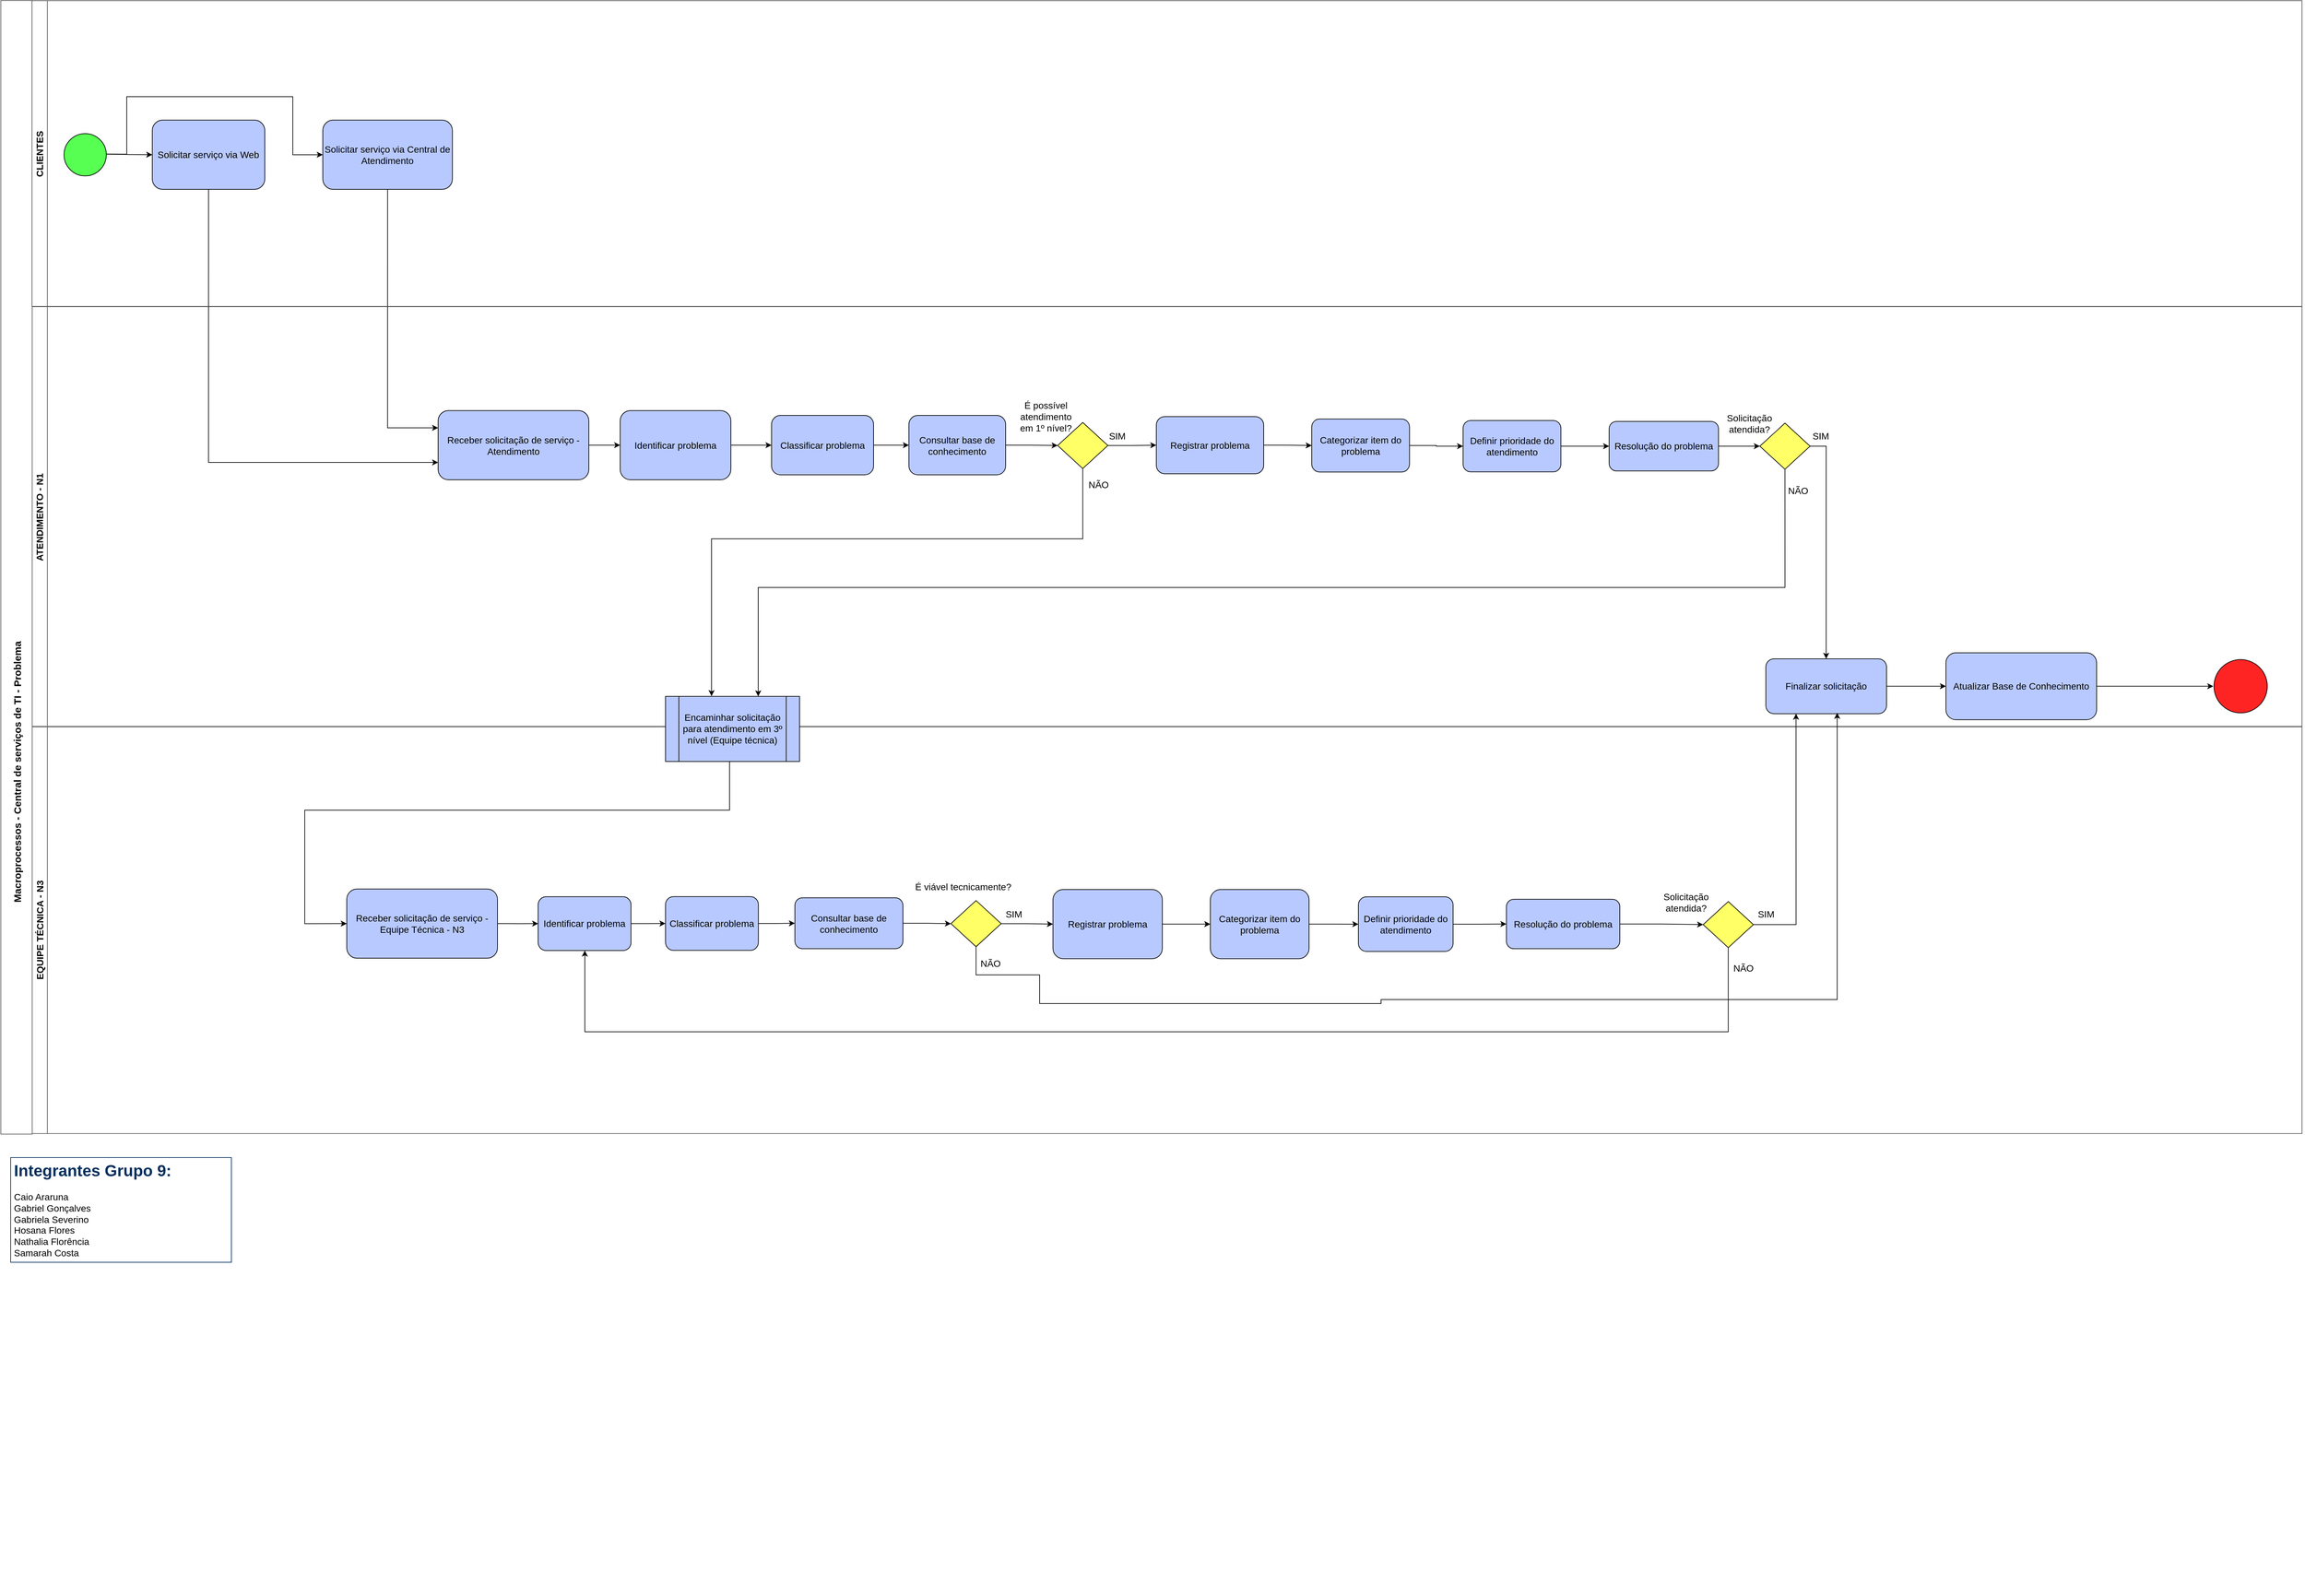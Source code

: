 <mxfile version="19.0.3" type="device"><diagram name="Página-1" id="bpvRA7cdBOYFnKxdJfXn"><mxGraphModel dx="6987" dy="6887" grid="0" gridSize="10" guides="1" tooltips="1" connect="1" arrows="1" fold="1" page="0" pageScale="1" pageWidth="1169" pageHeight="827" background="none" math="0" shadow="0"><root><mxCell id="0"/><mxCell id="1" parent="0"/><mxCell id="mzzRvZRVonjEgkVcyPZT-85" value="" style="group" parent="1" vertex="1" connectable="0"><mxGeometry x="-863" y="-2830" width="3407" height="2287" as="geometry"/></mxCell><mxCell id="tCdmHBLCtuYw4xvbm4xi-3" value="&lt;font style=&quot;font-size: 14px;&quot;&gt;ATENDIMENTO - N1&lt;br&gt;&lt;/font&gt;" style="swimlane;horizontal=0;whiteSpace=wrap;html=1;startSize=23;movable=1;resizable=1;rotatable=1;deletable=1;editable=1;locked=0;connectable=1;strokeColor=#5E5A5A;fillColor=none;" parent="mzzRvZRVonjEgkVcyPZT-85" vertex="1"><mxGeometry y="355" width="3404" height="630.06" as="geometry"/></mxCell><mxCell id="mzzRvZRVonjEgkVcyPZT-126" value="" style="edgeStyle=orthogonalEdgeStyle;rounded=0;orthogonalLoop=1;jettySize=auto;html=1;" parent="tCdmHBLCtuYw4xvbm4xi-3" source="tCdmHBLCtuYw4xvbm4xi-13" target="mzzRvZRVonjEgkVcyPZT-125" edge="1"><mxGeometry relative="1" as="geometry"/></mxCell><mxCell id="tCdmHBLCtuYw4xvbm4xi-13" value="&lt;font style=&quot;font-size: 14px;&quot;&gt;Receber solicitação de serviço - Atendimento&lt;/font&gt;" style="rounded=1;whiteSpace=wrap;html=1;fillColor=#b8c9ff;" parent="tCdmHBLCtuYw4xvbm4xi-3" vertex="1"><mxGeometry x="609.002" y="155.696" width="225.995" height="103.797" as="geometry"/></mxCell><mxCell id="mzzRvZRVonjEgkVcyPZT-153" style="edgeStyle=orthogonalEdgeStyle;rounded=0;orthogonalLoop=1;jettySize=auto;html=1;entryX=0;entryY=0.5;entryDx=0;entryDy=0;" parent="tCdmHBLCtuYw4xvbm4xi-3" source="tCdmHBLCtuYw4xvbm4xi-18" target="mzzRvZRVonjEgkVcyPZT-93" edge="1"><mxGeometry relative="1" as="geometry"/></mxCell><mxCell id="tCdmHBLCtuYw4xvbm4xi-18" value="&lt;font style=&quot;font-size: 14px;&quot;&gt;Registrar problema&lt;/font&gt;" style="rounded=1;whiteSpace=wrap;html=1;fillColor=#b8c9ff;" parent="tCdmHBLCtuYw4xvbm4xi-3" vertex="1"><mxGeometry x="1686" y="164.69" width="161" height="85.8" as="geometry"/></mxCell><mxCell id="2quCGfdPIfxhb6fj32A2-15" value="" style="edgeStyle=orthogonalEdgeStyle;rounded=0;orthogonalLoop=1;jettySize=auto;html=1;" parent="tCdmHBLCtuYw4xvbm4xi-3" source="tCdmHBLCtuYw4xvbm4xi-26" target="mzzRvZRVonjEgkVcyPZT-110" edge="1"><mxGeometry relative="1" as="geometry"/></mxCell><mxCell id="tCdmHBLCtuYw4xvbm4xi-26" value="&lt;span style=&quot;font-size: 14px;&quot;&gt;Resolução do problema&lt;/span&gt;" style="rounded=1;whiteSpace=wrap;html=1;fillColor=#b8c9ff;" parent="tCdmHBLCtuYw4xvbm4xi-3" vertex="1"><mxGeometry x="2365" y="172" width="164" height="74.26" as="geometry"/></mxCell><mxCell id="mzzRvZRVonjEgkVcyPZT-110" value="" style="rhombus;whiteSpace=wrap;html=1;fillColor=#FFFF66;" parent="tCdmHBLCtuYw4xvbm4xi-3" vertex="1"><mxGeometry x="2591.001" y="174.533" width="75.332" height="69.198" as="geometry"/></mxCell><mxCell id="mzzRvZRVonjEgkVcyPZT-114" value="&lt;font style=&quot;font-size: 14px;&quot;&gt;SIM&lt;/font&gt;" style="text;html=1;align=center;verticalAlign=middle;resizable=0;points=[];autosize=1;strokeColor=none;fillColor=none;" parent="tCdmHBLCtuYw4xvbm4xi-3" vertex="1"><mxGeometry x="2660.003" y="179.003" width="43" height="29" as="geometry"/></mxCell><mxCell id="2quCGfdPIfxhb6fj32A2-7" value="" style="edgeStyle=orthogonalEdgeStyle;rounded=0;orthogonalLoop=1;jettySize=auto;html=1;" parent="tCdmHBLCtuYw4xvbm4xi-3" source="mzzRvZRVonjEgkVcyPZT-125" target="2quCGfdPIfxhb6fj32A2-1" edge="1"><mxGeometry relative="1" as="geometry"/></mxCell><mxCell id="mzzRvZRVonjEgkVcyPZT-125" value="&lt;span style=&quot;font-size: 14px;&quot;&gt;Identificar problema&lt;/span&gt;" style="rounded=1;whiteSpace=wrap;html=1;fillColor=#b8c9ff;" parent="tCdmHBLCtuYw4xvbm4xi-3" vertex="1"><mxGeometry x="882" y="155.7" width="166" height="103.8" as="geometry"/></mxCell><mxCell id="2quCGfdPIfxhb6fj32A2-14" value="" style="edgeStyle=orthogonalEdgeStyle;rounded=0;orthogonalLoop=1;jettySize=auto;html=1;" parent="tCdmHBLCtuYw4xvbm4xi-3" source="mzzRvZRVonjEgkVcyPZT-134" target="tCdmHBLCtuYw4xvbm4xi-26" edge="1"><mxGeometry relative="1" as="geometry"/></mxCell><mxCell id="mzzRvZRVonjEgkVcyPZT-134" value="&lt;span style=&quot;font-size: 14px;&quot;&gt;Definir prioridade do atendimento&lt;/span&gt;" style="rounded=1;whiteSpace=wrap;html=1;fillColor=#b8c9ff;" parent="tCdmHBLCtuYw4xvbm4xi-3" vertex="1"><mxGeometry x="2146" y="170.63" width="146.66" height="77" as="geometry"/></mxCell><mxCell id="mzzRvZRVonjEgkVcyPZT-154" style="edgeStyle=orthogonalEdgeStyle;rounded=0;orthogonalLoop=1;jettySize=auto;html=1;" parent="tCdmHBLCtuYw4xvbm4xi-3" source="mzzRvZRVonjEgkVcyPZT-93" target="mzzRvZRVonjEgkVcyPZT-134" edge="1"><mxGeometry relative="1" as="geometry"/></mxCell><mxCell id="mzzRvZRVonjEgkVcyPZT-93" value="&lt;font style=&quot;font-size: 14px;&quot;&gt;Categorizar item do problema&lt;/font&gt;" style="rounded=1;whiteSpace=wrap;html=1;fillColor=#b8c9ff;" parent="tCdmHBLCtuYw4xvbm4xi-3" vertex="1"><mxGeometry x="1919" y="168.43" width="146.66" height="79.4" as="geometry"/></mxCell><mxCell id="mzzRvZRVonjEgkVcyPZT-115" value="&lt;font style=&quot;font-size: 14px;&quot;&gt;NÃO&lt;/font&gt;" style="text;html=1;align=center;verticalAlign=middle;resizable=0;points=[];autosize=1;strokeColor=none;fillColor=none;" parent="tCdmHBLCtuYw4xvbm4xi-3" vertex="1"><mxGeometry x="2623.997" y="261.001" width="48" height="29" as="geometry"/></mxCell><mxCell id="2quCGfdPIfxhb6fj32A2-10" value="" style="edgeStyle=orthogonalEdgeStyle;rounded=0;orthogonalLoop=1;jettySize=auto;html=1;" parent="tCdmHBLCtuYw4xvbm4xi-3" source="mzzRvZRVonjEgkVcyPZT-198" target="2quCGfdPIfxhb6fj32A2-9" edge="1"><mxGeometry relative="1" as="geometry"/></mxCell><mxCell id="mzzRvZRVonjEgkVcyPZT-198" value="&lt;font style=&quot;font-size: 14px;&quot;&gt;Consultar base de conhecimento&lt;/font&gt;" style="rounded=1;whiteSpace=wrap;html=1;fillColor=#b8c9ff;" parent="tCdmHBLCtuYw4xvbm4xi-3" vertex="1"><mxGeometry x="1315" y="163.06" width="145" height="89.06" as="geometry"/></mxCell><mxCell id="2quCGfdPIfxhb6fj32A2-8" value="" style="edgeStyle=orthogonalEdgeStyle;rounded=0;orthogonalLoop=1;jettySize=auto;html=1;" parent="tCdmHBLCtuYw4xvbm4xi-3" source="2quCGfdPIfxhb6fj32A2-1" target="mzzRvZRVonjEgkVcyPZT-198" edge="1"><mxGeometry relative="1" as="geometry"/></mxCell><mxCell id="2quCGfdPIfxhb6fj32A2-1" value="&lt;font style=&quot;font-size: 14px;&quot;&gt;Classificar problema&lt;/font&gt;" style="rounded=1;whiteSpace=wrap;html=1;fillColor=#b8c9ff;" parent="tCdmHBLCtuYw4xvbm4xi-3" vertex="1"><mxGeometry x="1109" y="163.06" width="153" height="89.06" as="geometry"/></mxCell><mxCell id="2quCGfdPIfxhb6fj32A2-13" value="" style="edgeStyle=orthogonalEdgeStyle;rounded=0;orthogonalLoop=1;jettySize=auto;html=1;" parent="tCdmHBLCtuYw4xvbm4xi-3" source="2quCGfdPIfxhb6fj32A2-9" target="tCdmHBLCtuYw4xvbm4xi-18" edge="1"><mxGeometry relative="1" as="geometry"/></mxCell><mxCell id="2quCGfdPIfxhb6fj32A2-9" value="" style="rhombus;whiteSpace=wrap;html=1;fillColor=#FFFF66;" parent="tCdmHBLCtuYw4xvbm4xi-3" vertex="1"><mxGeometry x="1538.001" y="173.533" width="75.332" height="69.198" as="geometry"/></mxCell><mxCell id="2quCGfdPIfxhb6fj32A2-11" value="&lt;font style=&quot;font-size: 14px;&quot;&gt;É possível&lt;br&gt;atendimento&lt;br&gt;em 1º nível?&lt;br&gt;&lt;/font&gt;" style="text;html=1;align=center;verticalAlign=middle;resizable=0;points=[];autosize=1;strokeColor=none;fillColor=none;" parent="tCdmHBLCtuYw4xvbm4xi-3" vertex="1"><mxGeometry x="1472.001" y="134.004" width="96" height="62" as="geometry"/></mxCell><mxCell id="2quCGfdPIfxhb6fj32A2-17" value="&lt;font style=&quot;font-size: 14px;&quot;&gt;SIM&lt;/font&gt;" style="text;html=1;align=center;verticalAlign=middle;resizable=0;points=[];autosize=1;strokeColor=none;fillColor=none;" parent="tCdmHBLCtuYw4xvbm4xi-3" vertex="1"><mxGeometry x="1605.003" y="179.003" width="43" height="29" as="geometry"/></mxCell><mxCell id="2quCGfdPIfxhb6fj32A2-18" value="&lt;font style=&quot;font-size: 14px;&quot;&gt;NÃO&lt;/font&gt;" style="text;html=1;align=center;verticalAlign=middle;resizable=0;points=[];autosize=1;strokeColor=none;fillColor=none;" parent="tCdmHBLCtuYw4xvbm4xi-3" vertex="1"><mxGeometry x="1574.997" y="252.121" width="48" height="29" as="geometry"/></mxCell><mxCell id="mzzRvZRVonjEgkVcyPZT-113" value="&lt;font style=&quot;font-size: 14px;&quot;&gt;Solicitação&lt;br&gt;atendida?&lt;/font&gt;" style="text;html=1;align=center;verticalAlign=middle;resizable=0;points=[];autosize=1;strokeColor=none;fillColor=none;" parent="tCdmHBLCtuYw4xvbm4xi-3" vertex="1"><mxGeometry x="2531.998" y="152.004" width="86" height="46" as="geometry"/></mxCell><mxCell id="59WQtOVO6cnWNq1uaHDG-3" style="edgeStyle=orthogonalEdgeStyle;rounded=0;orthogonalLoop=1;jettySize=auto;html=1;entryX=0;entryY=0.5;entryDx=0;entryDy=0;" edge="1" parent="tCdmHBLCtuYw4xvbm4xi-3" source="mzzRvZRVonjEgkVcyPZT-241" target="mzzRvZRVonjEgkVcyPZT-101"><mxGeometry relative="1" as="geometry"/></mxCell><mxCell id="mzzRvZRVonjEgkVcyPZT-241" value="&lt;font style=&quot;font-size: 14px;&quot;&gt;Finalizar solicitação&lt;/font&gt;" style="rounded=1;whiteSpace=wrap;html=1;fillColor=#b8c9ff;container=1;" parent="tCdmHBLCtuYw4xvbm4xi-3" vertex="1"><mxGeometry x="2600" y="528" width="181" height="82.33" as="geometry"/></mxCell><mxCell id="2quCGfdPIfxhb6fj32A2-16" style="edgeStyle=orthogonalEdgeStyle;rounded=0;orthogonalLoop=1;jettySize=auto;html=1;exitX=1;exitY=0.5;exitDx=0;exitDy=0;entryX=0.5;entryY=0;entryDx=0;entryDy=0;" parent="tCdmHBLCtuYw4xvbm4xi-3" source="mzzRvZRVonjEgkVcyPZT-110" target="mzzRvZRVonjEgkVcyPZT-241" edge="1"><mxGeometry relative="1" as="geometry"/></mxCell><mxCell id="mzzRvZRVonjEgkVcyPZT-101" value="&lt;font style=&quot;font-size: 14px;&quot;&gt;Atualizar Base de Conhecimento&lt;/font&gt;" style="rounded=1;whiteSpace=wrap;html=1;fillColor=#b8c9ff;" parent="tCdmHBLCtuYw4xvbm4xi-3" vertex="1"><mxGeometry x="2870.0" y="518.995" width="225.995" height="100.337" as="geometry"/></mxCell><mxCell id="mzzRvZRVonjEgkVcyPZT-107" value="" style="ellipse;whiteSpace=wrap;html=1;aspect=fixed;fillColor=#ff2424;" parent="tCdmHBLCtuYw4xvbm4xi-3" vertex="1"><mxGeometry x="3272" y="529.16" width="80" height="80" as="geometry"/></mxCell><mxCell id="tCdmHBLCtuYw4xvbm4xi-1" value="&lt;font style=&quot;font-size: 14px;&quot;&gt;EQUIPE TÉCNICA - N3&lt;br&gt;&lt;/font&gt;" style="swimlane;horizontal=0;whiteSpace=wrap;html=1;movable=1;resizable=1;rotatable=1;deletable=1;editable=1;locked=0;connectable=1;strokeColor=#5E5A5A;fillColor=none;fillStyle=auto;" parent="mzzRvZRVonjEgkVcyPZT-85" vertex="1"><mxGeometry y="984.34" width="3404" height="610.67" as="geometry"><mxRectangle x="10" y="20" width="40" height="50" as="alternateBounds"/></mxGeometry></mxCell><mxCell id="tCdmHBLCtuYw4xvbm4xi-38" style="edgeStyle=orthogonalEdgeStyle;rounded=0;orthogonalLoop=1;jettySize=auto;html=1;exitX=1;exitY=0.5;exitDx=0;exitDy=0;" parent="tCdmHBLCtuYw4xvbm4xi-1" source="tCdmHBLCtuYw4xvbm4xi-20" target="tCdmHBLCtuYw4xvbm4xi-37" edge="1"><mxGeometry relative="1" as="geometry"/></mxCell><mxCell id="mzzRvZRVonjEgkVcyPZT-11" value="&lt;font style=&quot;font-size: 14px;&quot;&gt;É viável tecnicamente?&lt;br&gt;&lt;/font&gt;" style="text;html=1;align=center;verticalAlign=middle;resizable=0;points=[];autosize=1;strokeColor=none;fillColor=none;" parent="tCdmHBLCtuYw4xvbm4xi-1" vertex="1"><mxGeometry x="1319.001" y="230.664" width="154" height="19" as="geometry"/></mxCell><mxCell id="mzzRvZRVonjEgkVcyPZT-14" value="&lt;font style=&quot;font-size: 14px;&quot;&gt;NÃO&lt;/font&gt;" style="text;html=1;align=center;verticalAlign=middle;resizable=0;points=[];autosize=1;strokeColor=none;fillColor=none;" parent="tCdmHBLCtuYw4xvbm4xi-1" vertex="1"><mxGeometry x="1412.999" y="341.655" width="48" height="29" as="geometry"/></mxCell><mxCell id="mzzRvZRVonjEgkVcyPZT-19" value="&lt;font style=&quot;font-size: 14px;&quot;&gt;Solicitação&lt;br&gt;atendida?&lt;/font&gt;" style="text;html=1;align=center;verticalAlign=middle;resizable=0;points=[];autosize=1;strokeColor=none;fillColor=none;" parent="tCdmHBLCtuYw4xvbm4xi-1" vertex="1"><mxGeometry x="2436.998" y="240.664" width="86" height="46" as="geometry"/></mxCell><mxCell id="mzzRvZRVonjEgkVcyPZT-20" value="&lt;font style=&quot;font-size: 14px;&quot;&gt;SIM&lt;/font&gt;" style="text;html=1;align=center;verticalAlign=middle;resizable=0;points=[];autosize=1;strokeColor=none;fillColor=none;" parent="tCdmHBLCtuYw4xvbm4xi-1" vertex="1"><mxGeometry x="2578.003" y="266.923" width="43" height="29" as="geometry"/></mxCell><mxCell id="mzzRvZRVonjEgkVcyPZT-21" value="&lt;font style=&quot;font-size: 14px;&quot;&gt;NÃO&lt;/font&gt;" style="text;html=1;align=center;verticalAlign=middle;resizable=0;points=[];autosize=1;strokeColor=none;fillColor=none;" parent="tCdmHBLCtuYw4xvbm4xi-1" vertex="1"><mxGeometry x="2541.997" y="347.721" width="48" height="29" as="geometry"/></mxCell><mxCell id="tCdmHBLCtuYw4xvbm4xi-20" value="&lt;font style=&quot;font-size: 14px;&quot;&gt;Receber solicitação de serviço - Equipe Técnica - N3&lt;/font&gt;" style="rounded=1;whiteSpace=wrap;html=1;fillColor=#b8c9ff;" parent="tCdmHBLCtuYw4xvbm4xi-1" vertex="1"><mxGeometry x="472.004" y="243.924" width="225.995" height="103.797" as="geometry"/></mxCell><mxCell id="2quCGfdPIfxhb6fj32A2-22" value="" style="edgeStyle=orthogonalEdgeStyle;rounded=0;orthogonalLoop=1;jettySize=auto;html=1;" parent="tCdmHBLCtuYw4xvbm4xi-1" source="tCdmHBLCtuYw4xvbm4xi-37" target="2quCGfdPIfxhb6fj32A2-21" edge="1"><mxGeometry relative="1" as="geometry"/></mxCell><mxCell id="tCdmHBLCtuYw4xvbm4xi-37" value="&lt;font style=&quot;font-size: 14px;&quot;&gt;Identificar problema&lt;/font&gt;" style="rounded=1;whiteSpace=wrap;html=1;fillColor=#b8c9ff;" parent="tCdmHBLCtuYw4xvbm4xi-1" vertex="1"><mxGeometry x="759" y="255.46" width="139.25" height="80.72" as="geometry"/></mxCell><mxCell id="mzzRvZRVonjEgkVcyPZT-204" value="" style="edgeStyle=orthogonalEdgeStyle;rounded=0;orthogonalLoop=1;jettySize=auto;html=1;" parent="tCdmHBLCtuYw4xvbm4xi-1" source="tCdmHBLCtuYw4xvbm4xi-39" target="mzzRvZRVonjEgkVcyPZT-118" edge="1"><mxGeometry relative="1" as="geometry"/></mxCell><mxCell id="tCdmHBLCtuYw4xvbm4xi-39" value="" style="rhombus;whiteSpace=wrap;html=1;fillColor=#FFFF66;" parent="tCdmHBLCtuYw4xvbm4xi-1" vertex="1"><mxGeometry x="1378.003" y="261.223" width="75.332" height="69.198" as="geometry"/></mxCell><mxCell id="mzzRvZRVonjEgkVcyPZT-212" value="" style="edgeStyle=orthogonalEdgeStyle;rounded=0;orthogonalLoop=1;jettySize=auto;html=1;" parent="tCdmHBLCtuYw4xvbm4xi-1" source="tCdmHBLCtuYw4xvbm4xi-42" target="mzzRvZRVonjEgkVcyPZT-211" edge="1"><mxGeometry relative="1" as="geometry"/></mxCell><mxCell id="tCdmHBLCtuYw4xvbm4xi-42" value="&lt;font style=&quot;font-size: 14px;&quot;&gt;Definir prioridade do atendimento&lt;/font&gt;" style="rounded=1;whiteSpace=wrap;html=1;fillColor=#b8c9ff;" parent="tCdmHBLCtuYw4xvbm4xi-1" vertex="1"><mxGeometry x="1989" y="255.53" width="142" height="82.05" as="geometry"/></mxCell><mxCell id="mzzRvZRVonjEgkVcyPZT-16" value="" style="rhombus;whiteSpace=wrap;html=1;fillColor=#FFFF66;" parent="tCdmHBLCtuYw4xvbm4xi-1" vertex="1"><mxGeometry x="2506.001" y="262.653" width="75.332" height="69.198" as="geometry"/></mxCell><mxCell id="mzzRvZRVonjEgkVcyPZT-123" value="" style="edgeStyle=orthogonalEdgeStyle;rounded=0;orthogonalLoop=1;jettySize=auto;html=1;" parent="tCdmHBLCtuYw4xvbm4xi-1" source="mzzRvZRVonjEgkVcyPZT-118" target="mzzRvZRVonjEgkVcyPZT-119" edge="1"><mxGeometry relative="1" as="geometry"/></mxCell><mxCell id="mzzRvZRVonjEgkVcyPZT-118" value="&lt;font style=&quot;font-size: 14px;&quot;&gt;Registrar problema&lt;/font&gt;" style="rounded=1;whiteSpace=wrap;html=1;fillColor=#b8c9ff;" parent="tCdmHBLCtuYw4xvbm4xi-1" vertex="1"><mxGeometry x="1531" y="244.65" width="164" height="103.8" as="geometry"/></mxCell><mxCell id="mzzRvZRVonjEgkVcyPZT-122" value="" style="edgeStyle=orthogonalEdgeStyle;rounded=0;orthogonalLoop=1;jettySize=auto;html=1;" parent="tCdmHBLCtuYw4xvbm4xi-1" source="mzzRvZRVonjEgkVcyPZT-119" target="tCdmHBLCtuYw4xvbm4xi-42" edge="1"><mxGeometry relative="1" as="geometry"/></mxCell><mxCell id="mzzRvZRVonjEgkVcyPZT-119" value="&lt;font style=&quot;font-size: 14px;&quot;&gt;Categorizar item do problema&lt;/font&gt;" style="rounded=1;whiteSpace=wrap;html=1;fillColor=#b8c9ff;" parent="tCdmHBLCtuYw4xvbm4xi-1" vertex="1"><mxGeometry x="1767" y="244.65" width="148" height="103.8" as="geometry"/></mxCell><mxCell id="mzzRvZRVonjEgkVcyPZT-207" value="" style="edgeStyle=orthogonalEdgeStyle;rounded=0;orthogonalLoop=1;jettySize=auto;html=1;" parent="tCdmHBLCtuYw4xvbm4xi-1" source="mzzRvZRVonjEgkVcyPZT-203" target="tCdmHBLCtuYw4xvbm4xi-39" edge="1"><mxGeometry relative="1" as="geometry"/></mxCell><mxCell id="mzzRvZRVonjEgkVcyPZT-203" value="&lt;font style=&quot;font-size: 14px;&quot;&gt;Consultar base de conhecimento&lt;/font&gt;" style="rounded=1;whiteSpace=wrap;html=1;fillColor=#b8c9ff;" parent="tCdmHBLCtuYw4xvbm4xi-1" vertex="1"><mxGeometry x="1144" y="257.07" width="162" height="76.35" as="geometry"/></mxCell><mxCell id="mzzRvZRVonjEgkVcyPZT-205" value="&lt;font style=&quot;font-size: 14px;&quot;&gt;SIM&lt;/font&gt;" style="text;html=1;align=center;verticalAlign=middle;resizable=0;points=[];autosize=1;strokeColor=none;fillColor=none;" parent="tCdmHBLCtuYw4xvbm4xi-1" vertex="1"><mxGeometry x="1450.003" y="266.923" width="43" height="29" as="geometry"/></mxCell><mxCell id="mzzRvZRVonjEgkVcyPZT-213" value="" style="edgeStyle=orthogonalEdgeStyle;rounded=0;orthogonalLoop=1;jettySize=auto;html=1;" parent="tCdmHBLCtuYw4xvbm4xi-1" source="mzzRvZRVonjEgkVcyPZT-211" target="mzzRvZRVonjEgkVcyPZT-16" edge="1"><mxGeometry relative="1" as="geometry"/></mxCell><mxCell id="mzzRvZRVonjEgkVcyPZT-211" value="&lt;font style=&quot;font-size: 14px;&quot;&gt;Resolução do problema&lt;/font&gt;" style="rounded=1;whiteSpace=wrap;html=1;fillColor=#b8c9ff;" parent="tCdmHBLCtuYw4xvbm4xi-1" vertex="1"><mxGeometry x="2211" y="259.27" width="170" height="74.15" as="geometry"/></mxCell><mxCell id="mzzRvZRVonjEgkVcyPZT-238" value="&lt;font style=&quot;font-size: 14px;&quot;&gt;Encaminhar solicitação para atendimento em 3º nível (Equipe técnica)&lt;/font&gt;" style="shape=process;whiteSpace=wrap;html=1;backgroundOutline=1;fillColor=#B8C9FF;" parent="tCdmHBLCtuYw4xvbm4xi-1" vertex="1"><mxGeometry x="950" y="-45" width="201" height="97.66" as="geometry"/></mxCell><mxCell id="mzzRvZRVonjEgkVcyPZT-197" style="edgeStyle=orthogonalEdgeStyle;rounded=0;orthogonalLoop=1;jettySize=auto;html=1;entryX=0;entryY=0.5;entryDx=0;entryDy=0;" parent="tCdmHBLCtuYw4xvbm4xi-1" source="mzzRvZRVonjEgkVcyPZT-238" target="tCdmHBLCtuYw4xvbm4xi-20" edge="1"><mxGeometry relative="1" as="geometry"><mxPoint x="1045.66" y="50.72" as="sourcePoint"/><Array as="points"><mxPoint x="1046" y="125.66"/><mxPoint x="409" y="125.66"/><mxPoint x="409" y="295.66"/></Array></mxGeometry></mxCell><mxCell id="2quCGfdPIfxhb6fj32A2-23" value="" style="edgeStyle=orthogonalEdgeStyle;rounded=0;orthogonalLoop=1;jettySize=auto;html=1;" parent="tCdmHBLCtuYw4xvbm4xi-1" source="2quCGfdPIfxhb6fj32A2-21" target="mzzRvZRVonjEgkVcyPZT-203" edge="1"><mxGeometry relative="1" as="geometry"/></mxCell><mxCell id="2quCGfdPIfxhb6fj32A2-21" value="&lt;font style=&quot;font-size: 14px;&quot;&gt;Classificar problema&lt;/font&gt;" style="rounded=1;whiteSpace=wrap;html=1;fillColor=#b8c9ff;" parent="tCdmHBLCtuYw4xvbm4xi-1" vertex="1"><mxGeometry x="950" y="255.23" width="139.25" height="80.72" as="geometry"/></mxCell><mxCell id="59WQtOVO6cnWNq1uaHDG-6" style="edgeStyle=orthogonalEdgeStyle;rounded=0;orthogonalLoop=1;jettySize=auto;html=1;" edge="1" parent="tCdmHBLCtuYw4xvbm4xi-1" source="mzzRvZRVonjEgkVcyPZT-16" target="tCdmHBLCtuYw4xvbm4xi-37"><mxGeometry relative="1" as="geometry"><mxPoint x="2544" y="497.66" as="targetPoint"/><Array as="points"><mxPoint x="2544" y="458"/><mxPoint x="829" y="458"/></Array></mxGeometry></mxCell><mxCell id="tCdmHBLCtuYw4xvbm4xi-14" style="edgeStyle=orthogonalEdgeStyle;rounded=0;orthogonalLoop=1;jettySize=auto;html=1;exitX=1;exitY=0.5;exitDx=0;exitDy=0;entryX=0;entryY=0.5;entryDx=0;entryDy=0;" parent="mzzRvZRVonjEgkVcyPZT-85" target="tCdmHBLCtuYw4xvbm4xi-9" edge="1"><mxGeometry relative="1" as="geometry"><mxPoint x="112.002" y="126.178" as="sourcePoint"/></mxGeometry></mxCell><mxCell id="mzzRvZRVonjEgkVcyPZT-128" style="edgeStyle=orthogonalEdgeStyle;rounded=0;orthogonalLoop=1;jettySize=auto;html=1;exitX=1;exitY=0.5;exitDx=0;exitDy=0;entryX=0;entryY=0.5;entryDx=0;entryDy=0;" parent="mzzRvZRVonjEgkVcyPZT-85" target="tCdmHBLCtuYw4xvbm4xi-10" edge="1"><mxGeometry relative="1" as="geometry"><mxPoint x="112.002" y="126.178" as="sourcePoint"/><Array as="points"><mxPoint x="142.06" y="126.06"/><mxPoint x="142.06" y="40.06"/><mxPoint x="391.06" y="40.06"/><mxPoint x="391.06" y="127.06"/></Array></mxGeometry></mxCell><mxCell id="tCdmHBLCtuYw4xvbm4xi-9" value="&lt;font style=&quot;font-size: 14px;&quot;&gt;Solicitar serviço via Web&lt;/font&gt;" style="rounded=1;whiteSpace=wrap;html=1;fillColor=#b8c9ff;" parent="mzzRvZRVonjEgkVcyPZT-85" vertex="1"><mxGeometry x="180.39" y="75.16" width="168.67" height="103.8" as="geometry"/></mxCell><mxCell id="tCdmHBLCtuYw4xvbm4xi-10" value="&lt;font style=&quot;font-size: 14px;&quot;&gt;Solicitar serviço via Central de Atendimento&lt;/font&gt;" style="rounded=1;whiteSpace=wrap;html=1;fillColor=#b8c9ff;" parent="mzzRvZRVonjEgkVcyPZT-85" vertex="1"><mxGeometry x="436.06" y="75.16" width="194.34" height="103.8" as="geometry"/></mxCell><mxCell id="mzzRvZRVonjEgkVcyPZT-92" style="edgeStyle=orthogonalEdgeStyle;rounded=0;orthogonalLoop=1;jettySize=auto;html=1;exitX=0.5;exitY=1;exitDx=0;exitDy=0;entryX=0;entryY=0.75;entryDx=0;entryDy=0;" parent="mzzRvZRVonjEgkVcyPZT-85" source="tCdmHBLCtuYw4xvbm4xi-9" target="tCdmHBLCtuYw4xvbm4xi-13" edge="1"><mxGeometry relative="1" as="geometry"/></mxCell><mxCell id="tCdmHBLCtuYw4xvbm4xi-16" style="edgeStyle=orthogonalEdgeStyle;rounded=0;orthogonalLoop=1;jettySize=auto;html=1;exitX=0.5;exitY=1;exitDx=0;exitDy=0;entryX=0;entryY=0.25;entryDx=0;entryDy=0;" parent="mzzRvZRVonjEgkVcyPZT-85" source="tCdmHBLCtuYw4xvbm4xi-10" target="tCdmHBLCtuYw4xvbm4xi-13" edge="1"><mxGeometry relative="1" as="geometry"/></mxCell><mxCell id="tCdmHBLCtuYw4xvbm4xi-8" value="" style="ellipse;whiteSpace=wrap;html=1;aspect=fixed;fillColor=#57FF52;strokeColor=#000000;" parent="mzzRvZRVonjEgkVcyPZT-85" vertex="1"><mxGeometry x="47.999" y="95.336" width="63.443" height="63.443" as="geometry"/></mxCell><mxCell id="mzzRvZRVonjEgkVcyPZT-196" style="edgeStyle=orthogonalEdgeStyle;rounded=0;orthogonalLoop=1;jettySize=auto;html=1;exitX=0.5;exitY=1;exitDx=0;exitDy=0;" parent="mzzRvZRVonjEgkVcyPZT-85" source="mzzRvZRVonjEgkVcyPZT-110" target="mzzRvZRVonjEgkVcyPZT-238" edge="1"><mxGeometry relative="1" as="geometry"><mxPoint x="1096.91" y="939" as="targetPoint"/><Array as="points"><mxPoint x="2629" y="776"/><mxPoint x="1089" y="776"/></Array></mxGeometry></mxCell><mxCell id="2quCGfdPIfxhb6fj32A2-20" style="edgeStyle=orthogonalEdgeStyle;rounded=0;orthogonalLoop=1;jettySize=auto;html=1;exitX=0.5;exitY=1;exitDx=0;exitDy=0;" parent="mzzRvZRVonjEgkVcyPZT-85" source="2quCGfdPIfxhb6fj32A2-9" edge="1"><mxGeometry relative="1" as="geometry"><mxPoint x="1019" y="939" as="targetPoint"/><Array as="points"><mxPoint x="1576" y="703"/><mxPoint x="1019" y="703"/></Array></mxGeometry></mxCell><mxCell id="mzzRvZRVonjEgkVcyPZT-18" style="edgeStyle=orthogonalEdgeStyle;rounded=0;orthogonalLoop=1;jettySize=auto;html=1;exitX=1;exitY=0.5;exitDx=0;exitDy=0;entryX=0.25;entryY=1;entryDx=0;entryDy=0;" parent="mzzRvZRVonjEgkVcyPZT-85" source="mzzRvZRVonjEgkVcyPZT-16" target="mzzRvZRVonjEgkVcyPZT-241" edge="1"><mxGeometry relative="1" as="geometry"><mxPoint x="2644.624" y="1037.235" as="targetPoint"/></mxGeometry></mxCell><mxCell id="59WQtOVO6cnWNq1uaHDG-4" style="edgeStyle=orthogonalEdgeStyle;rounded=0;orthogonalLoop=1;jettySize=auto;html=1;" edge="1" parent="mzzRvZRVonjEgkVcyPZT-85" source="tCdmHBLCtuYw4xvbm4xi-39"><mxGeometry relative="1" as="geometry"><mxPoint x="2707" y="964" as="targetPoint"/><Array as="points"><mxPoint x="1416" y="1357"/><mxPoint x="1511" y="1357"/><mxPoint x="1511" y="1400"/><mxPoint x="2023" y="1400"/><mxPoint x="2023" y="1394"/><mxPoint x="2707" y="1394"/><mxPoint x="2707" y="972"/></Array></mxGeometry></mxCell><mxCell id="mzzRvZRVonjEgkVcyPZT-89" value="" style="rounded=0;whiteSpace=wrap;html=1;rotation=90;strokeColor=#5E5A5A;" parent="1" vertex="1"><mxGeometry x="-1736.26" y="-2107.71" width="1700.06" height="47" as="geometry"/></mxCell><mxCell id="mzzRvZRVonjEgkVcyPZT-90" value="&lt;font style=&quot;font-size: 15px;&quot;&gt;&lt;b&gt;Macroprocessos - Central de serviços de TI - Problema&lt;br&gt;&lt;br&gt;&lt;/b&gt;&lt;/font&gt;" style="text;html=1;strokeColor=none;fillColor=none;align=center;verticalAlign=middle;whiteSpace=wrap;rounded=0;rotation=-90;" parent="1" vertex="1"><mxGeometry x="-1104" y="-1792.67" width="455.25" height="30" as="geometry"/></mxCell><mxCell id="tCdmHBLCtuYw4xvbm4xi-4" value="&lt;span style=&quot;font-size: 14px;&quot;&gt;CLIENTES&lt;/span&gt;" style="swimlane;horizontal=0;whiteSpace=wrap;html=1;movable=1;resizable=1;rotatable=1;deletable=1;editable=1;locked=0;connectable=1;strokeColor=#5E5A5A;startSize=23;" parent="1" vertex="1"><mxGeometry x="-863" y="-2934" width="3404" height="458.44" as="geometry"/></mxCell><mxCell id="59WQtOVO6cnWNq1uaHDG-1" style="edgeStyle=orthogonalEdgeStyle;rounded=0;orthogonalLoop=1;jettySize=auto;html=1;" edge="1" parent="1" source="mzzRvZRVonjEgkVcyPZT-101"><mxGeometry relative="1" as="geometry"><mxPoint x="2408" y="-1905.836" as="targetPoint"/></mxGeometry></mxCell><mxCell id="mzzRvZRVonjEgkVcyPZT-236" value="&lt;h1&gt;&lt;font color=&quot;#002e5c&quot;&gt;Integrantes Grupo 9:&lt;/font&gt;&lt;/h1&gt;&lt;div style=&quot;font-size: 14px;&quot;&gt;&lt;font style=&quot;font-size: 14px;&quot;&gt;Caio Araruna&lt;/font&gt;&lt;/div&gt;&lt;div style=&quot;font-size: 14px;&quot;&gt;&lt;font style=&quot;font-size: 14px;&quot;&gt;Gabriel Gonçalves&lt;/font&gt;&lt;/div&gt;&lt;div style=&quot;font-size: 14px;&quot;&gt;&lt;font style=&quot;font-size: 14px;&quot;&gt;Gabriela Severino&lt;/font&gt;&lt;/div&gt;&lt;div style=&quot;font-size: 14px;&quot;&gt;&lt;font style=&quot;font-size: 14px;&quot;&gt;Hosana Flores&lt;/font&gt;&lt;/div&gt;&lt;div style=&quot;font-size: 14px;&quot;&gt;&lt;font style=&quot;font-size: 14px;&quot;&gt;Nathalia Florência&lt;/font&gt;&lt;/div&gt;&lt;div style=&quot;font-size: 14px;&quot;&gt;&lt;font style=&quot;font-size: 14px;&quot;&gt;Samarah Costa&lt;/font&gt;&lt;/div&gt;&lt;div style=&quot;font-size: 14px;&quot;&gt;&lt;br&gt;&lt;/div&gt;&lt;div&gt;&lt;br&gt;&lt;/div&gt;" style="text;html=1;strokeColor=#002E5C;fillColor=none;spacing=5;spacingTop=-20;whiteSpace=wrap;overflow=hidden;rounded=0;" parent="1" vertex="1"><mxGeometry x="-895" y="-1199" width="331" height="157" as="geometry"/></mxCell></root></mxGraphModel></diagram></mxfile>
